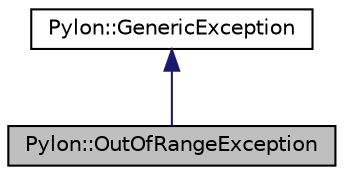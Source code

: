 digraph "Pylon::OutOfRangeException"
{
  edge [fontname="Helvetica",fontsize="10",labelfontname="Helvetica",labelfontsize="10"];
  node [fontname="Helvetica",fontsize="10",shape=record];
  Node1 [label="Pylon::OutOfRangeException",height=0.2,width=0.4,color="black", fillcolor="grey75", style="filled", fontcolor="black"];
  Node2 -> Node1 [dir="back",color="midnightblue",fontsize="10",style="solid",fontname="Helvetica"];
  Node2 [label="Pylon::GenericException",height=0.2,width=0.4,color="black", fillcolor="white", style="filled",URL="$class_pylon_1_1_generic_exception.html",tooltip="pylon exception class "];
}
